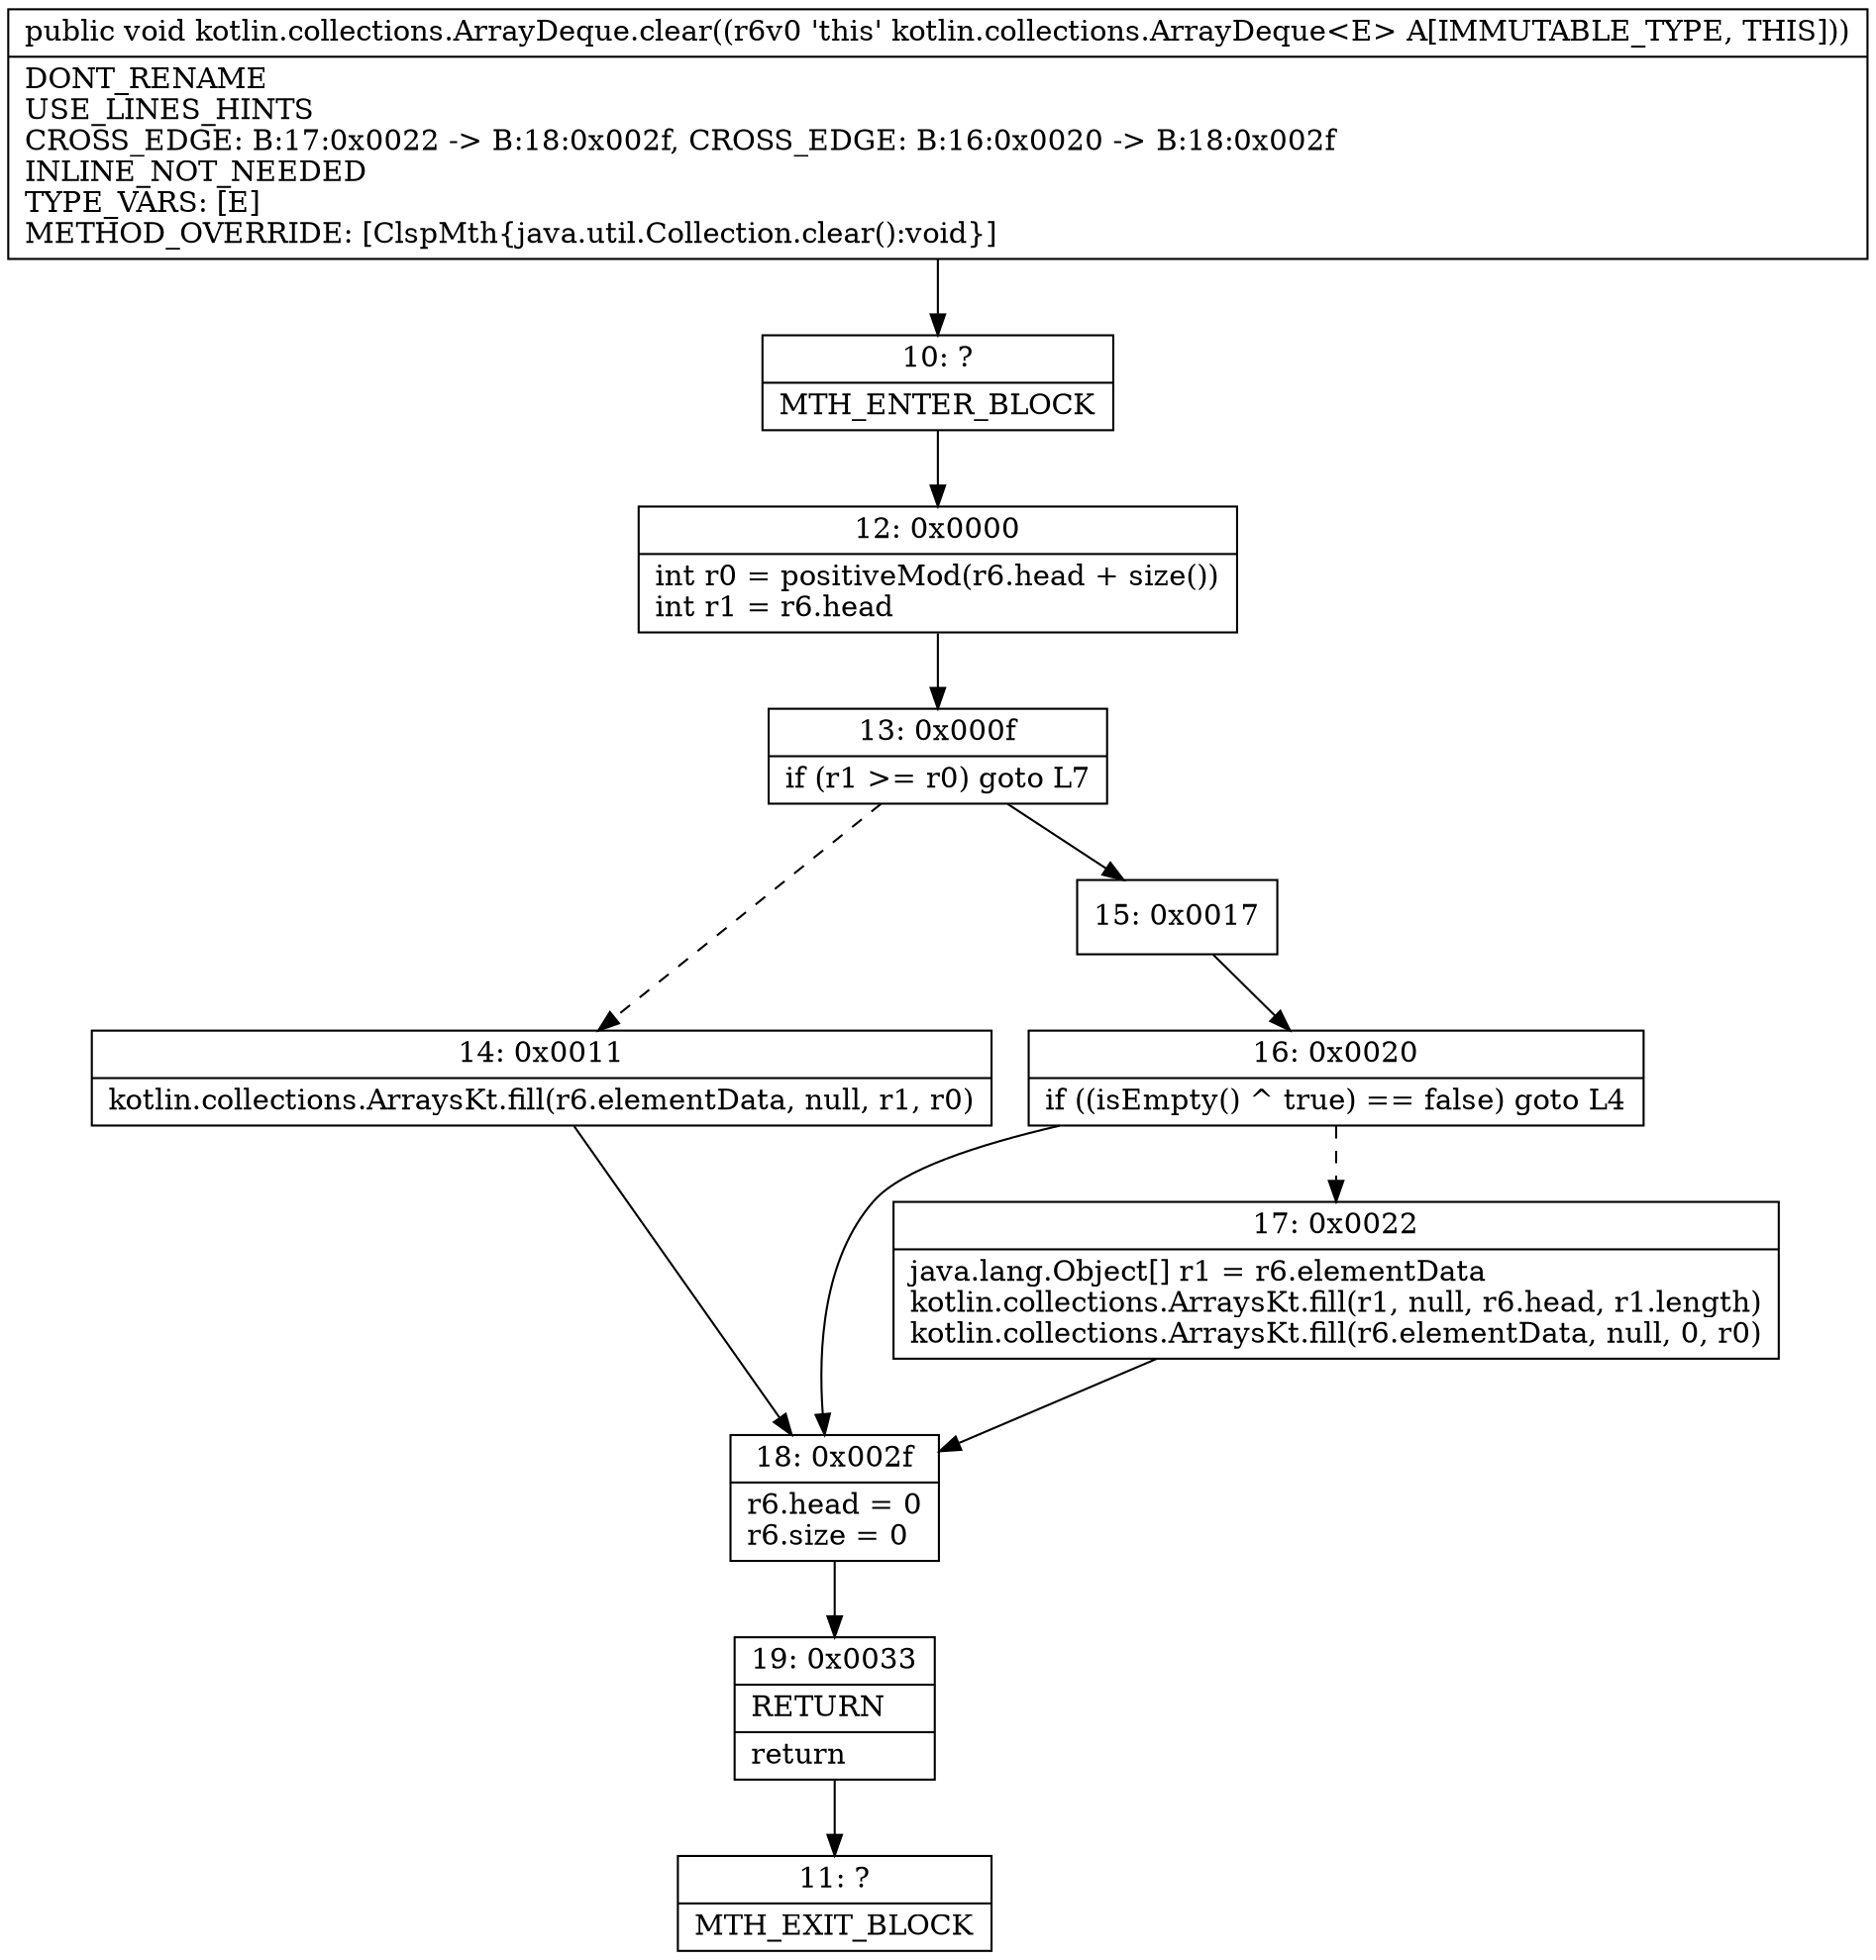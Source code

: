digraph "CFG forkotlin.collections.ArrayDeque.clear()V" {
Node_10 [shape=record,label="{10\:\ ?|MTH_ENTER_BLOCK\l}"];
Node_12 [shape=record,label="{12\:\ 0x0000|int r0 = positiveMod(r6.head + size())\lint r1 = r6.head\l}"];
Node_13 [shape=record,label="{13\:\ 0x000f|if (r1 \>= r0) goto L7\l}"];
Node_14 [shape=record,label="{14\:\ 0x0011|kotlin.collections.ArraysKt.fill(r6.elementData, null, r1, r0)\l}"];
Node_18 [shape=record,label="{18\:\ 0x002f|r6.head = 0\lr6.size = 0\l}"];
Node_19 [shape=record,label="{19\:\ 0x0033|RETURN\l|return\l}"];
Node_11 [shape=record,label="{11\:\ ?|MTH_EXIT_BLOCK\l}"];
Node_15 [shape=record,label="{15\:\ 0x0017}"];
Node_16 [shape=record,label="{16\:\ 0x0020|if ((isEmpty() ^ true) == false) goto L4\l}"];
Node_17 [shape=record,label="{17\:\ 0x0022|java.lang.Object[] r1 = r6.elementData\lkotlin.collections.ArraysKt.fill(r1, null, r6.head, r1.length)\lkotlin.collections.ArraysKt.fill(r6.elementData, null, 0, r0)\l}"];
MethodNode[shape=record,label="{public void kotlin.collections.ArrayDeque.clear((r6v0 'this' kotlin.collections.ArrayDeque\<E\> A[IMMUTABLE_TYPE, THIS]))  | DONT_RENAME\lUSE_LINES_HINTS\lCROSS_EDGE: B:17:0x0022 \-\> B:18:0x002f, CROSS_EDGE: B:16:0x0020 \-\> B:18:0x002f\lINLINE_NOT_NEEDED\lTYPE_VARS: [E]\lMETHOD_OVERRIDE: [ClspMth\{java.util.Collection.clear():void\}]\l}"];
MethodNode -> Node_10;Node_10 -> Node_12;
Node_12 -> Node_13;
Node_13 -> Node_14[style=dashed];
Node_13 -> Node_15;
Node_14 -> Node_18;
Node_18 -> Node_19;
Node_19 -> Node_11;
Node_15 -> Node_16;
Node_16 -> Node_17[style=dashed];
Node_16 -> Node_18;
Node_17 -> Node_18;
}

